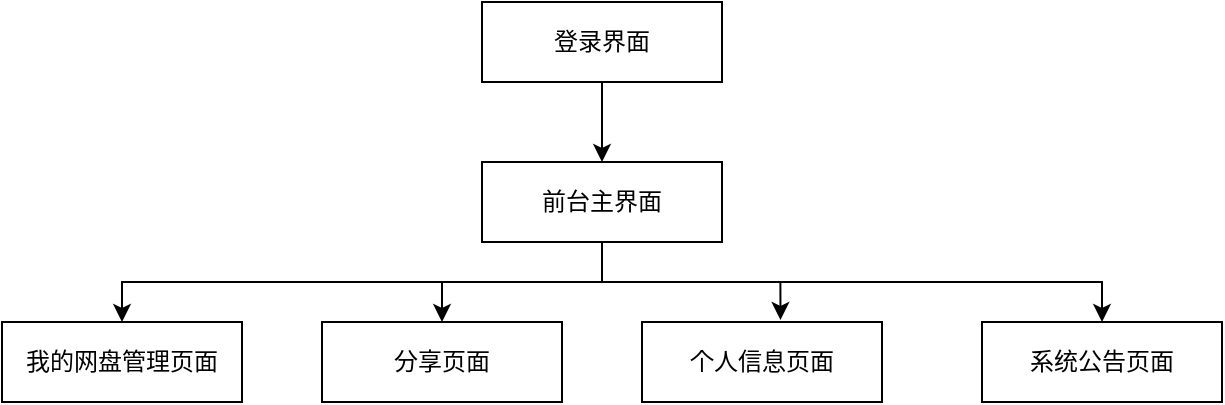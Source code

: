 <mxfile version="14.5.10" type="github">
  <diagram id="KxFpNpfI4LHRBTRSWj1B" name="Page-1">
    <mxGraphModel dx="1038" dy="547" grid="1" gridSize="10" guides="1" tooltips="1" connect="1" arrows="1" fold="1" page="1" pageScale="1" pageWidth="827" pageHeight="1169" math="0" shadow="0">
      <root>
        <mxCell id="0" />
        <mxCell id="1" parent="0" />
        <mxCell id="gjGeg2ki3XYD1GOhLgcD-8" style="edgeStyle=orthogonalEdgeStyle;rounded=0;orthogonalLoop=1;jettySize=auto;html=1;exitX=0.5;exitY=1;exitDx=0;exitDy=0;entryX=0.5;entryY=0;entryDx=0;entryDy=0;" edge="1" parent="1" source="gjGeg2ki3XYD1GOhLgcD-1" target="gjGeg2ki3XYD1GOhLgcD-2">
          <mxGeometry relative="1" as="geometry" />
        </mxCell>
        <mxCell id="gjGeg2ki3XYD1GOhLgcD-1" value="登录界面" style="rounded=0;whiteSpace=wrap;html=1;" vertex="1" parent="1">
          <mxGeometry x="300" y="40" width="120" height="40" as="geometry" />
        </mxCell>
        <mxCell id="gjGeg2ki3XYD1GOhLgcD-9" style="edgeStyle=orthogonalEdgeStyle;rounded=0;orthogonalLoop=1;jettySize=auto;html=1;exitX=0.5;exitY=1;exitDx=0;exitDy=0;entryX=0.5;entryY=0;entryDx=0;entryDy=0;" edge="1" parent="1" source="gjGeg2ki3XYD1GOhLgcD-2" target="gjGeg2ki3XYD1GOhLgcD-3">
          <mxGeometry relative="1" as="geometry" />
        </mxCell>
        <mxCell id="gjGeg2ki3XYD1GOhLgcD-10" style="edgeStyle=orthogonalEdgeStyle;rounded=0;orthogonalLoop=1;jettySize=auto;html=1;exitX=0.5;exitY=1;exitDx=0;exitDy=0;entryX=0.5;entryY=0;entryDx=0;entryDy=0;" edge="1" parent="1" source="gjGeg2ki3XYD1GOhLgcD-2" target="gjGeg2ki3XYD1GOhLgcD-5">
          <mxGeometry relative="1" as="geometry" />
        </mxCell>
        <mxCell id="gjGeg2ki3XYD1GOhLgcD-11" style="edgeStyle=orthogonalEdgeStyle;rounded=0;orthogonalLoop=1;jettySize=auto;html=1;exitX=0.5;exitY=1;exitDx=0;exitDy=0;entryX=0.577;entryY=-0.025;entryDx=0;entryDy=0;entryPerimeter=0;" edge="1" parent="1" source="gjGeg2ki3XYD1GOhLgcD-2" target="gjGeg2ki3XYD1GOhLgcD-6">
          <mxGeometry relative="1" as="geometry" />
        </mxCell>
        <mxCell id="gjGeg2ki3XYD1GOhLgcD-12" style="edgeStyle=orthogonalEdgeStyle;rounded=0;orthogonalLoop=1;jettySize=auto;html=1;exitX=0.5;exitY=1;exitDx=0;exitDy=0;entryX=0.5;entryY=0;entryDx=0;entryDy=0;" edge="1" parent="1" source="gjGeg2ki3XYD1GOhLgcD-2" target="gjGeg2ki3XYD1GOhLgcD-7">
          <mxGeometry relative="1" as="geometry" />
        </mxCell>
        <mxCell id="gjGeg2ki3XYD1GOhLgcD-2" value="前台主界面" style="rounded=0;whiteSpace=wrap;html=1;" vertex="1" parent="1">
          <mxGeometry x="300" y="120" width="120" height="40" as="geometry" />
        </mxCell>
        <mxCell id="gjGeg2ki3XYD1GOhLgcD-3" value="我的网盘管理页面" style="rounded=0;whiteSpace=wrap;html=1;" vertex="1" parent="1">
          <mxGeometry x="60" y="200" width="120" height="40" as="geometry" />
        </mxCell>
        <mxCell id="gjGeg2ki3XYD1GOhLgcD-5" value="分享页面" style="rounded=0;whiteSpace=wrap;html=1;" vertex="1" parent="1">
          <mxGeometry x="220" y="200" width="120" height="40" as="geometry" />
        </mxCell>
        <mxCell id="gjGeg2ki3XYD1GOhLgcD-6" value="个人信息页面" style="rounded=0;whiteSpace=wrap;html=1;" vertex="1" parent="1">
          <mxGeometry x="380" y="200" width="120" height="40" as="geometry" />
        </mxCell>
        <mxCell id="gjGeg2ki3XYD1GOhLgcD-7" value="系统公告页面" style="rounded=0;whiteSpace=wrap;html=1;" vertex="1" parent="1">
          <mxGeometry x="550" y="200" width="120" height="40" as="geometry" />
        </mxCell>
      </root>
    </mxGraphModel>
  </diagram>
</mxfile>
